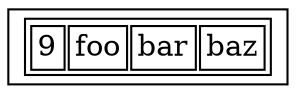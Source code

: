 digraph stack {
	rankdir=TB size=8
	node [shape=record]
	cont [label=<<table border='0' cellborder='1' color='blue' cellspacing='0'><tr><td>No.</td><td>Error</td><td>Fila</td><td>Columna</td></tr></table>>]
	cont [label=<<table><tr><td>1</td><td>foo</td><td>bar</td><td>baz</td></tr></table>>]
	cont [label=<<table><tr><td>2</td><td>foo</td><td>bar</td><td>baz</td></tr></table>>]
	cont [label=<<table><tr><td>3</td><td>foo</td><td>bar</td><td>baz</td></tr></table>>]
	cont [label=<<table><tr><td>4</td><td>foo</td><td>bar</td><td>baz</td></tr></table>>]
	cont [label=<<table><tr><td>5</td><td>foo</td><td>bar</td><td>baz</td></tr></table>>]
	cont [label=<<table><tr><td>6</td><td>foo</td><td>bar</td><td>baz</td></tr></table>>]
	cont [label=<<table><tr><td>7</td><td>foo</td><td>bar</td><td>baz</td></tr></table>>]
	cont [label=<<table><tr><td>8</td><td>foo</td><td>bar</td><td>baz</td></tr></table>>]
	cont [label=<<table><tr><td>9</td><td>foo</td><td>bar</td><td>baz</td></tr></table>>]
}
